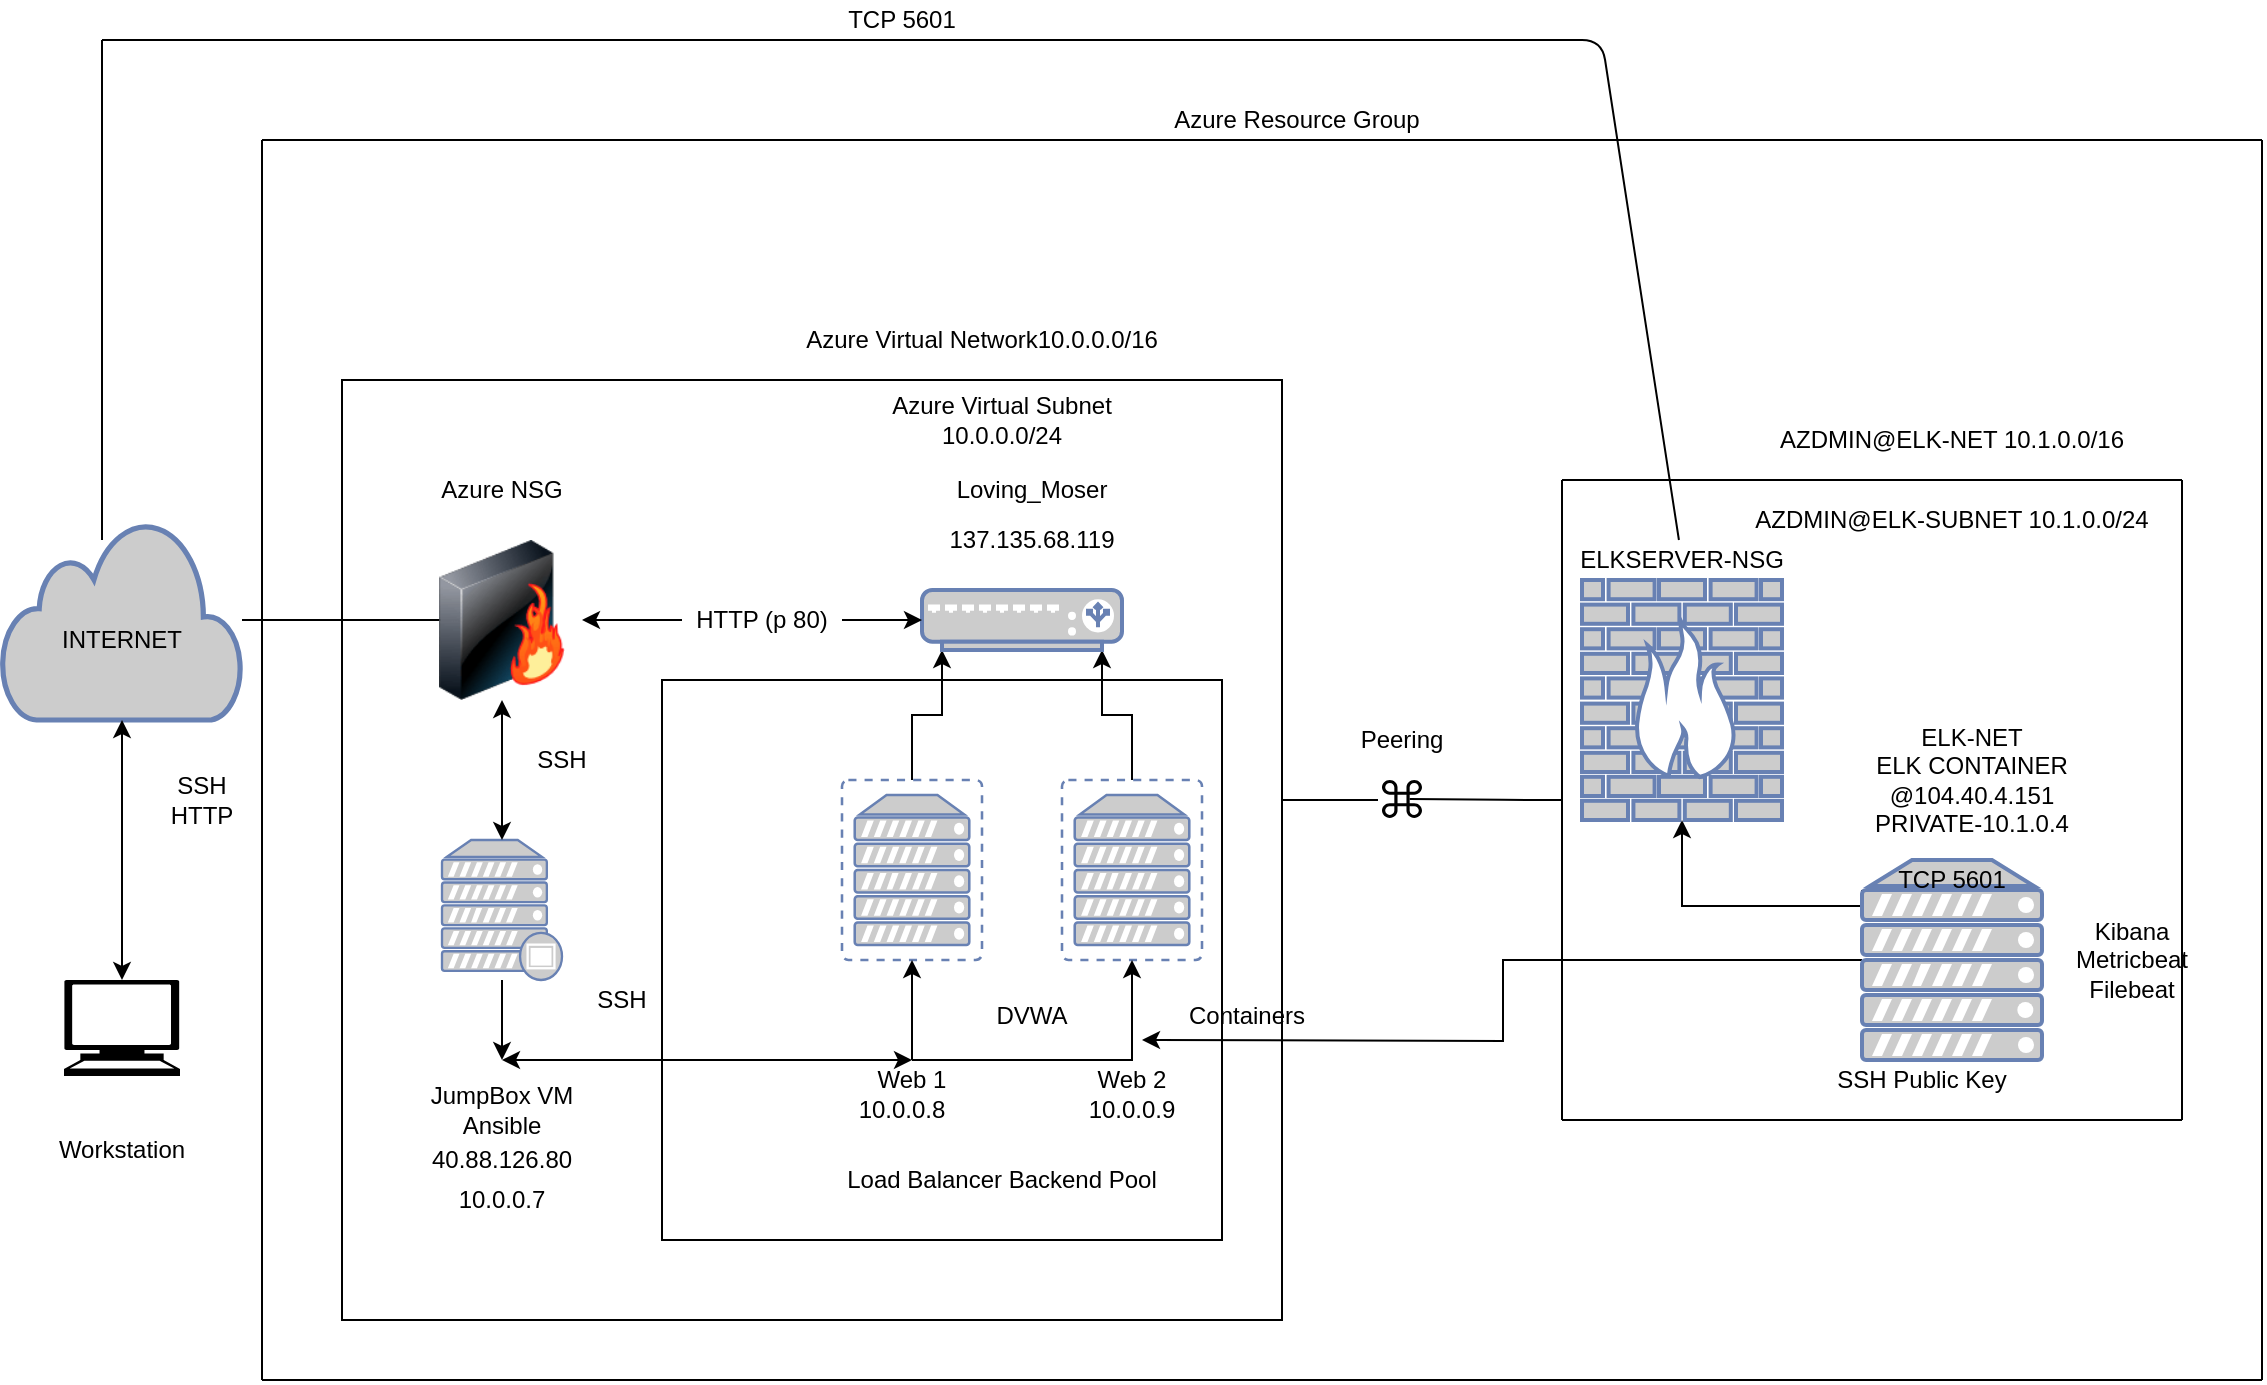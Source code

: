 <mxfile version="14.5.0" type="google"><diagram id="C9GEgVSZMPvFPC4IPoAV" name="Page-1"><mxGraphModel dx="1422" dy="763" grid="1" gridSize="10" guides="1" tooltips="1" connect="1" arrows="1" fold="1" page="1" pageScale="1" pageWidth="850" pageHeight="1100" math="0" shadow="0"><root><mxCell id="0"/><mxCell id="1" parent="0"/><mxCell id="bLV-R1woPQNGAiTTRSyz-3" value="&lt;div&gt;Azure Resource Group&lt;/div&gt;" style="text;html=1;strokeColor=none;fillColor=none;align=center;verticalAlign=middle;whiteSpace=wrap;rounded=0;" parent="1" vertex="1"><mxGeometry x="605" y="120" width="145" height="20" as="geometry"/></mxCell><mxCell id="1rfZ3Ejn8m64RpgHHbRD-2" value="" style="shape=mxgraph.signs.tech.computer;html=1;pointerEvents=1;fillColor=#000000;strokeColor=none;verticalLabelPosition=bottom;verticalAlign=top;align=center;" parent="1" vertex="1"><mxGeometry x="61" y="560" width="58" height="48" as="geometry"/></mxCell><mxCell id="1rfZ3Ejn8m64RpgHHbRD-14" style="edgeStyle=orthogonalEdgeStyle;rounded=0;orthogonalLoop=1;jettySize=auto;html=1;entryX=0.5;entryY=0.5;entryDx=0;entryDy=0;entryPerimeter=0;" parent="1" source="1rfZ3Ejn8m64RpgHHbRD-5" target="1rfZ3Ejn8m64RpgHHbRD-8" edge="1"><mxGeometry relative="1" as="geometry"/></mxCell><mxCell id="1rfZ3Ejn8m64RpgHHbRD-5" value="" style="html=1;outlineConnect=0;fillColor=#CCCCCC;strokeColor=#6881B3;gradientColor=none;gradientDirection=north;strokeWidth=2;shape=mxgraph.networks.cloud;fontColor=#ffffff;" parent="1" vertex="1"><mxGeometry x="30" y="330" width="120" height="100" as="geometry"/></mxCell><mxCell id="1rfZ3Ejn8m64RpgHHbRD-8" value="" style="image;html=1;image=img/lib/clip_art/networking/Firewall-page1_128x128.png" parent="1" vertex="1"><mxGeometry x="240" y="340" width="80" height="80" as="geometry"/></mxCell><mxCell id="1rfZ3Ejn8m64RpgHHbRD-9" value="Azure NSG" style="text;html=1;strokeColor=none;fillColor=none;align=center;verticalAlign=middle;whiteSpace=wrap;rounded=0;" parent="1" vertex="1"><mxGeometry x="225" y="310" width="110" height="10" as="geometry"/></mxCell><mxCell id="1rfZ3Ejn8m64RpgHHbRD-71" style="edgeStyle=orthogonalEdgeStyle;rounded=0;orthogonalLoop=1;jettySize=auto;html=1;" parent="1" source="1rfZ3Ejn8m64RpgHHbRD-24" edge="1"><mxGeometry relative="1" as="geometry"><mxPoint x="280" y="600" as="targetPoint"/></mxGeometry></mxCell><mxCell id="1rfZ3Ejn8m64RpgHHbRD-24" value="" style="fontColor=#0066CC;verticalAlign=top;verticalLabelPosition=bottom;labelPosition=center;align=center;html=1;outlineConnect=0;fillColor=#CCCCCC;strokeColor=#6881B3;gradientColor=none;gradientDirection=north;strokeWidth=2;shape=mxgraph.networks.proxy_server;" parent="1" vertex="1"><mxGeometry x="250" y="490" width="60" height="70" as="geometry"/></mxCell><mxCell id="1rfZ3Ejn8m64RpgHHbRD-69" style="edgeStyle=orthogonalEdgeStyle;rounded=0;orthogonalLoop=1;jettySize=auto;html=1;entryX=0.9;entryY=1;entryDx=0;entryDy=0;entryPerimeter=0;" parent="1" source="1rfZ3Ejn8m64RpgHHbRD-25" target="1rfZ3Ejn8m64RpgHHbRD-27" edge="1"><mxGeometry relative="1" as="geometry"/></mxCell><mxCell id="1rfZ3Ejn8m64RpgHHbRD-25" value="" style="fontColor=#0066CC;verticalAlign=top;verticalLabelPosition=bottom;labelPosition=center;align=center;html=1;outlineConnect=0;fillColor=#CCCCCC;strokeColor=#6881B3;gradientColor=none;gradientDirection=north;strokeWidth=2;shape=mxgraph.networks.virtual_server;" parent="1" vertex="1"><mxGeometry x="560" y="460" width="70" height="90" as="geometry"/></mxCell><mxCell id="1rfZ3Ejn8m64RpgHHbRD-70" style="edgeStyle=orthogonalEdgeStyle;rounded=0;orthogonalLoop=1;jettySize=auto;html=1;entryX=0.1;entryY=1;entryDx=0;entryDy=0;entryPerimeter=0;" parent="1" source="1rfZ3Ejn8m64RpgHHbRD-26" target="1rfZ3Ejn8m64RpgHHbRD-27" edge="1"><mxGeometry relative="1" as="geometry"/></mxCell><mxCell id="1rfZ3Ejn8m64RpgHHbRD-26" value="" style="fontColor=#0066CC;verticalAlign=top;verticalLabelPosition=bottom;labelPosition=center;align=center;html=1;outlineConnect=0;fillColor=#CCCCCC;strokeColor=#6881B3;gradientColor=none;gradientDirection=north;strokeWidth=2;shape=mxgraph.networks.virtual_server;" parent="1" vertex="1"><mxGeometry x="450" y="460" width="70" height="90" as="geometry"/></mxCell><mxCell id="1rfZ3Ejn8m64RpgHHbRD-27" value="" style="fontColor=#0066CC;verticalAlign=top;verticalLabelPosition=bottom;labelPosition=center;align=center;html=1;outlineConnect=0;fillColor=#CCCCCC;strokeColor=#6881B3;gradientColor=none;gradientDirection=north;strokeWidth=2;shape=mxgraph.networks.load_balancer;" parent="1" vertex="1"><mxGeometry x="490" y="365" width="100" height="30" as="geometry"/></mxCell><mxCell id="1rfZ3Ejn8m64RpgHHbRD-40" value="" style="endArrow=classic;startArrow=classic;html=1;entryX=0.5;entryY=1;entryDx=0;entryDy=0;entryPerimeter=0;exitX=0.5;exitY=0;exitDx=0;exitDy=0;exitPerimeter=0;" parent="1" source="1rfZ3Ejn8m64RpgHHbRD-2" target="1rfZ3Ejn8m64RpgHHbRD-5" edge="1"><mxGeometry width="50" height="50" relative="1" as="geometry"><mxPoint x="610" y="440" as="sourcePoint"/><mxPoint x="660" y="390" as="targetPoint"/><Array as="points"><mxPoint x="90" y="480"/></Array></mxGeometry></mxCell><mxCell id="1rfZ3Ejn8m64RpgHHbRD-41" value="" style="endArrow=classic;startArrow=classic;html=1;exitX=0.5;exitY=0;exitDx=0;exitDy=0;exitPerimeter=0;" parent="1" source="1rfZ3Ejn8m64RpgHHbRD-24" target="1rfZ3Ejn8m64RpgHHbRD-8" edge="1"><mxGeometry width="50" height="50" relative="1" as="geometry"><mxPoint x="610" y="440" as="sourcePoint"/><mxPoint x="660" y="390" as="targetPoint"/><Array as="points"><mxPoint x="280" y="450"/></Array></mxGeometry></mxCell><mxCell id="1rfZ3Ejn8m64RpgHHbRD-64" style="edgeStyle=orthogonalEdgeStyle;rounded=0;orthogonalLoop=1;jettySize=auto;html=1;entryX=0.5;entryY=1;entryDx=0;entryDy=0;entryPerimeter=0;" parent="1" source="1rfZ3Ejn8m64RpgHHbRD-49" target="1rfZ3Ejn8m64RpgHHbRD-26" edge="1"><mxGeometry relative="1" as="geometry"/></mxCell><mxCell id="1rfZ3Ejn8m64RpgHHbRD-68" style="edgeStyle=orthogonalEdgeStyle;rounded=0;orthogonalLoop=1;jettySize=auto;html=1;exitX=0.5;exitY=0;exitDx=0;exitDy=0;" parent="1" source="1rfZ3Ejn8m64RpgHHbRD-49" target="1rfZ3Ejn8m64RpgHHbRD-25" edge="1"><mxGeometry relative="1" as="geometry"><Array as="points"><mxPoint x="595" y="600"/></Array></mxGeometry></mxCell><mxCell id="1rfZ3Ejn8m64RpgHHbRD-49" value="Web 1" style="text;html=1;strokeColor=none;fillColor=none;align=center;verticalAlign=middle;whiteSpace=wrap;rounded=0;" parent="1" vertex="1"><mxGeometry x="465" y="600" width="40" height="20" as="geometry"/></mxCell><mxCell id="1rfZ3Ejn8m64RpgHHbRD-53" value="Workstation" style="text;html=1;strokeColor=none;fillColor=none;align=center;verticalAlign=middle;whiteSpace=wrap;rounded=0;" parent="1" vertex="1"><mxGeometry x="70" y="630" width="40" height="30" as="geometry"/></mxCell><mxCell id="1rfZ3Ejn8m64RpgHHbRD-54" value="Loving_Moser" style="text;html=1;strokeColor=none;fillColor=none;align=center;verticalAlign=middle;whiteSpace=wrap;rounded=0;" parent="1" vertex="1"><mxGeometry x="485" y="310" width="120" height="10" as="geometry"/></mxCell><mxCell id="1rfZ3Ejn8m64RpgHHbRD-55" value="JumpBox VM Ansible" style="text;html=1;strokeColor=none;fillColor=none;align=center;verticalAlign=middle;whiteSpace=wrap;rounded=0;" parent="1" vertex="1"><mxGeometry x="230" y="610" width="100" height="30" as="geometry"/></mxCell><mxCell id="1rfZ3Ejn8m64RpgHHbRD-56" value="&lt;div&gt;SSH&lt;/div&gt;&lt;div&gt;HTTP&lt;/div&gt;" style="text;html=1;strokeColor=none;fillColor=none;align=center;verticalAlign=middle;whiteSpace=wrap;rounded=0;" parent="1" vertex="1"><mxGeometry x="100" y="450" width="60" height="40" as="geometry"/></mxCell><mxCell id="1rfZ3Ejn8m64RpgHHbRD-57" value="Web 2" style="text;html=1;strokeColor=none;fillColor=none;align=center;verticalAlign=middle;whiteSpace=wrap;rounded=0;" parent="1" vertex="1"><mxGeometry x="575" y="600" width="40" height="20" as="geometry"/></mxCell><mxCell id="1rfZ3Ejn8m64RpgHHbRD-58" value="SSH" style="text;html=1;strokeColor=none;fillColor=none;align=center;verticalAlign=middle;whiteSpace=wrap;rounded=0;" parent="1" vertex="1"><mxGeometry x="290" y="440" width="40" height="20" as="geometry"/></mxCell><mxCell id="1rfZ3Ejn8m64RpgHHbRD-59" value="SSH" style="text;html=1;strokeColor=none;fillColor=none;align=center;verticalAlign=middle;whiteSpace=wrap;rounded=0;" parent="1" vertex="1"><mxGeometry x="320" y="560" width="40" height="20" as="geometry"/></mxCell><mxCell id="1rfZ3Ejn8m64RpgHHbRD-60" value="Load Balancer Backend Pool" style="text;html=1;strokeColor=none;fillColor=none;align=center;verticalAlign=middle;whiteSpace=wrap;rounded=0;" parent="1" vertex="1"><mxGeometry x="440" y="650" width="180" height="20" as="geometry"/></mxCell><mxCell id="1rfZ3Ejn8m64RpgHHbRD-62" style="edgeStyle=orthogonalEdgeStyle;rounded=0;orthogonalLoop=1;jettySize=auto;html=1;" parent="1" source="1rfZ3Ejn8m64RpgHHbRD-61" edge="1"><mxGeometry relative="1" as="geometry"><mxPoint x="320" y="380" as="targetPoint"/><Array as="points"><mxPoint x="320" y="380"/></Array></mxGeometry></mxCell><mxCell id="1rfZ3Ejn8m64RpgHHbRD-63" style="edgeStyle=orthogonalEdgeStyle;rounded=0;orthogonalLoop=1;jettySize=auto;html=1;" parent="1" source="1rfZ3Ejn8m64RpgHHbRD-61" target="1rfZ3Ejn8m64RpgHHbRD-27" edge="1"><mxGeometry relative="1" as="geometry"/></mxCell><mxCell id="1rfZ3Ejn8m64RpgHHbRD-61" value="HTTP (p 80)" style="text;html=1;strokeColor=none;fillColor=none;align=center;verticalAlign=middle;whiteSpace=wrap;rounded=0;" parent="1" vertex="1"><mxGeometry x="370" y="370" width="80" height="20" as="geometry"/></mxCell><mxCell id="1rfZ3Ejn8m64RpgHHbRD-74" value="" style="endArrow=classic;startArrow=classic;html=1;entryX=0.5;entryY=0;entryDx=0;entryDy=0;" parent="1" target="1rfZ3Ejn8m64RpgHHbRD-49" edge="1"><mxGeometry width="50" height="50" relative="1" as="geometry"><mxPoint x="280" y="600" as="sourcePoint"/><mxPoint x="260" y="430" as="targetPoint"/><Array as="points"><mxPoint x="400" y="600"/></Array></mxGeometry></mxCell><mxCell id="1rfZ3Ejn8m64RpgHHbRD-75" value="&lt;div class=&quot;fxc-copyablelabel-temp-element&quot;&gt;40.88.126.80&lt;/div&gt;" style="text;html=1;strokeColor=none;fillColor=none;align=center;verticalAlign=middle;whiteSpace=wrap;rounded=0;" parent="1" vertex="1"><mxGeometry x="245" y="640" width="70" height="20" as="geometry"/></mxCell><mxCell id="1rfZ3Ejn8m64RpgHHbRD-77" value="10.0.0.7" style="text;html=1;strokeColor=none;fillColor=none;align=center;verticalAlign=middle;whiteSpace=wrap;rounded=0;" parent="1" vertex="1"><mxGeometry x="245" y="660" width="70" height="20" as="geometry"/></mxCell><mxCell id="1rfZ3Ejn8m64RpgHHbRD-78" value="10.0.0.8" style="text;html=1;strokeColor=none;fillColor=none;align=center;verticalAlign=middle;whiteSpace=wrap;rounded=0;" parent="1" vertex="1"><mxGeometry x="450" y="615" width="60" height="20" as="geometry"/></mxCell><mxCell id="1rfZ3Ejn8m64RpgHHbRD-79" value="10.0.0.9" style="text;html=1;strokeColor=none;fillColor=none;align=center;verticalAlign=middle;whiteSpace=wrap;rounded=0;" parent="1" vertex="1"><mxGeometry x="565" y="615" width="60" height="20" as="geometry"/></mxCell><mxCell id="1rfZ3Ejn8m64RpgHHbRD-80" value="Containers" style="text;html=1;strokeColor=none;fillColor=none;align=center;verticalAlign=middle;whiteSpace=wrap;rounded=0;" parent="1" vertex="1"><mxGeometry x="615" y="568" width="75" height="20" as="geometry"/></mxCell><mxCell id="1rfZ3Ejn8m64RpgHHbRD-81" value="DVWA" style="text;html=1;strokeColor=none;fillColor=none;align=center;verticalAlign=middle;whiteSpace=wrap;rounded=0;" parent="1" vertex="1"><mxGeometry x="510" y="568" width="70" height="20" as="geometry"/></mxCell><mxCell id="1rfZ3Ejn8m64RpgHHbRD-85" value="137.135.68.119" style="text;html=1;strokeColor=none;fillColor=none;align=center;verticalAlign=middle;whiteSpace=wrap;rounded=0;" parent="1" vertex="1"><mxGeometry x="480" y="330" width="130" height="20" as="geometry"/></mxCell><mxCell id="1rfZ3Ejn8m64RpgHHbRD-87" value="&lt;div&gt;Azure Virtual Network10.0.0.0/16&lt;/div&gt;" style="text;html=1;strokeColor=none;fillColor=none;align=center;verticalAlign=middle;whiteSpace=wrap;rounded=0;" parent="1" vertex="1"><mxGeometry x="430" y="230" width="180" height="20" as="geometry"/></mxCell><mxCell id="1rfZ3Ejn8m64RpgHHbRD-88" value="" style="whiteSpace=wrap;html=1;aspect=fixed;fillColor=none;" parent="1" vertex="1"><mxGeometry x="360" y="410" width="280" height="280" as="geometry"/></mxCell><mxCell id="1rfZ3Ejn8m64RpgHHbRD-89" value="" style="whiteSpace=wrap;html=1;aspect=fixed;fillColor=none;" parent="1" vertex="1"><mxGeometry x="200" y="260" width="470" height="470" as="geometry"/></mxCell><mxCell id="1rfZ3Ejn8m64RpgHHbRD-91" value="Azure Virtual Subnet 10.0.0.0/24" style="text;html=1;strokeColor=none;fillColor=none;align=center;verticalAlign=middle;whiteSpace=wrap;rounded=0;" parent="1" vertex="1"><mxGeometry x="460" y="270" width="140" height="20" as="geometry"/></mxCell><mxCell id="GcsUw7qwEOJjJTOlalEQ-9" style="edgeStyle=orthogonalEdgeStyle;rounded=0;orthogonalLoop=1;jettySize=auto;html=1;exitX=0;exitY=0.15;exitDx=0;exitDy=0;exitPerimeter=0;" edge="1" parent="1" source="GcsUw7qwEOJjJTOlalEQ-2" target="GcsUw7qwEOJjJTOlalEQ-3"><mxGeometry relative="1" as="geometry"><Array as="points"><mxPoint x="960" y="523"/></Array></mxGeometry></mxCell><mxCell id="GcsUw7qwEOJjJTOlalEQ-14" style="edgeStyle=orthogonalEdgeStyle;rounded=0;orthogonalLoop=1;jettySize=auto;html=1;" edge="1" parent="1" source="GcsUw7qwEOJjJTOlalEQ-2"><mxGeometry relative="1" as="geometry"><mxPoint x="600" y="590" as="targetPoint"/></mxGeometry></mxCell><mxCell id="GcsUw7qwEOJjJTOlalEQ-2" value="" style="fontColor=#0066CC;verticalAlign=top;verticalLabelPosition=bottom;labelPosition=center;align=center;html=1;outlineConnect=0;fillColor=#CCCCCC;strokeColor=#6881B3;gradientColor=none;gradientDirection=north;strokeWidth=2;shape=mxgraph.networks.server;" vertex="1" parent="1"><mxGeometry x="960" y="500" width="90" height="100" as="geometry"/></mxCell><mxCell id="GcsUw7qwEOJjJTOlalEQ-3" value="" style="fontColor=#0066CC;verticalAlign=top;verticalLabelPosition=bottom;labelPosition=center;align=center;html=1;outlineConnect=0;fillColor=#CCCCCC;strokeColor=#6881B3;gradientColor=none;gradientDirection=north;strokeWidth=2;shape=mxgraph.networks.firewall;" vertex="1" parent="1"><mxGeometry x="820" y="360" width="100" height="120" as="geometry"/></mxCell><mxCell id="GcsUw7qwEOJjJTOlalEQ-4" value="&lt;div&gt;AZDMIN@ELK-NET 10.1.0.0/16&lt;/div&gt;" style="text;html=1;strokeColor=none;fillColor=none;align=center;verticalAlign=middle;whiteSpace=wrap;rounded=0;" vertex="1" parent="1"><mxGeometry x="915" y="280" width="180" height="20" as="geometry"/></mxCell><mxCell id="GcsUw7qwEOJjJTOlalEQ-5" value="&lt;div&gt;AZDMIN@ELK-SUBNET 10.1.0.0/24&lt;/div&gt;" style="text;html=1;strokeColor=none;fillColor=none;align=center;verticalAlign=middle;whiteSpace=wrap;rounded=0;" vertex="1" parent="1"><mxGeometry x="880" y="320" width="250" height="20" as="geometry"/></mxCell><mxCell id="GcsUw7qwEOJjJTOlalEQ-7" value="&lt;div&gt;ELK-NET&lt;/div&gt;&lt;div&gt;ELK CONTAINER&lt;br&gt;&lt;/div&gt;&lt;div&gt;@104.40.4.151&lt;/div&gt;&lt;div&gt;PRIVATE-10.1.0.4&lt;br&gt;&lt;/div&gt;" style="text;html=1;strokeColor=none;fillColor=none;align=center;verticalAlign=middle;whiteSpace=wrap;rounded=0;" vertex="1" parent="1"><mxGeometry x="940" y="430" width="150" height="60" as="geometry"/></mxCell><mxCell id="GcsUw7qwEOJjJTOlalEQ-10" value="TCP 5601" style="text;html=1;strokeColor=none;fillColor=none;align=center;verticalAlign=middle;whiteSpace=wrap;rounded=0;" vertex="1" parent="1"><mxGeometry x="960" y="500" width="90" height="20" as="geometry"/></mxCell><mxCell id="GcsUw7qwEOJjJTOlalEQ-15" value="SSH Public Key" style="text;html=1;strokeColor=none;fillColor=none;align=center;verticalAlign=middle;whiteSpace=wrap;rounded=0;" vertex="1" parent="1"><mxGeometry x="940" y="600" width="100" height="20" as="geometry"/></mxCell><mxCell id="GcsUw7qwEOJjJTOlalEQ-19" value="" style="endArrow=none;html=1;" edge="1" parent="1"><mxGeometry width="50" height="50" relative="1" as="geometry"><mxPoint x="160" y="760" as="sourcePoint"/><mxPoint x="1160" y="760" as="targetPoint"/><Array as="points"><mxPoint x="560" y="760"/></Array></mxGeometry></mxCell><mxCell id="GcsUw7qwEOJjJTOlalEQ-20" value="" style="endArrow=none;html=1;" edge="1" parent="1"><mxGeometry width="50" height="50" relative="1" as="geometry"><mxPoint x="1160" y="760" as="sourcePoint"/><mxPoint x="1160" y="140" as="targetPoint"/><Array as="points"><mxPoint x="1160" y="440"/></Array></mxGeometry></mxCell><mxCell id="GcsUw7qwEOJjJTOlalEQ-21" value="" style="endArrow=none;html=1;" edge="1" parent="1"><mxGeometry width="50" height="50" relative="1" as="geometry"><mxPoint x="160" y="140" as="sourcePoint"/><mxPoint x="1160" y="140" as="targetPoint"/><Array as="points"><mxPoint x="680" y="140"/></Array></mxGeometry></mxCell><mxCell id="GcsUw7qwEOJjJTOlalEQ-22" value="" style="endArrow=none;html=1;" edge="1" parent="1"><mxGeometry width="50" height="50" relative="1" as="geometry"><mxPoint x="160" y="760" as="sourcePoint"/><mxPoint x="160" y="140" as="targetPoint"/><Array as="points"><mxPoint x="160" y="420"/></Array></mxGeometry></mxCell><mxCell id="GcsUw7qwEOJjJTOlalEQ-23" value="" style="endArrow=none;html=1;" edge="1" parent="1" source="GcsUw7qwEOJjJTOlalEQ-6"><mxGeometry width="50" height="50" relative="1" as="geometry"><mxPoint x="80" y="90" as="sourcePoint"/><mxPoint x="690" y="90" as="targetPoint"/><Array as="points"><mxPoint x="830" y="90"/></Array></mxGeometry></mxCell><mxCell id="GcsUw7qwEOJjJTOlalEQ-24" value="" style="endArrow=none;html=1;" edge="1" parent="1"><mxGeometry width="50" height="50" relative="1" as="geometry"><mxPoint x="80" y="340" as="sourcePoint"/><mxPoint x="80" y="90" as="targetPoint"/><Array as="points"><mxPoint x="80" y="220"/></Array></mxGeometry></mxCell><mxCell id="GcsUw7qwEOJjJTOlalEQ-25" value="TCP 5601" style="text;html=1;strokeColor=none;fillColor=none;align=center;verticalAlign=middle;whiteSpace=wrap;rounded=0;" vertex="1" parent="1"><mxGeometry x="430" y="70" width="100" height="20" as="geometry"/></mxCell><mxCell id="GcsUw7qwEOJjJTOlalEQ-26" value="INTERNET" style="text;html=1;strokeColor=none;fillColor=none;align=center;verticalAlign=middle;whiteSpace=wrap;rounded=0;" vertex="1" parent="1"><mxGeometry x="50" y="380" width="80" height="20" as="geometry"/></mxCell><mxCell id="GcsUw7qwEOJjJTOlalEQ-28" value="" style="shape=mxgraph.signs.tech.command;html=1;pointerEvents=1;fillColor=#000000;strokeColor=none;verticalLabelPosition=bottom;verticalAlign=top;align=center;" vertex="1" parent="1"><mxGeometry x="720" y="460" width="20" height="19" as="geometry"/></mxCell><mxCell id="GcsUw7qwEOJjJTOlalEQ-29" value="" style="endArrow=none;html=1;entryX=-0.1;entryY=0.526;entryDx=0;entryDy=0;entryPerimeter=0;" edge="1" parent="1" target="GcsUw7qwEOJjJTOlalEQ-28"><mxGeometry width="50" height="50" relative="1" as="geometry"><mxPoint x="670" y="470" as="sourcePoint"/><mxPoint x="700" y="420" as="targetPoint"/><Array as="points"><mxPoint x="700" y="470"/></Array></mxGeometry></mxCell><mxCell id="GcsUw7qwEOJjJTOlalEQ-6" value="ELKSERVER-NSG" style="text;html=1;strokeColor=none;fillColor=none;align=center;verticalAlign=middle;whiteSpace=wrap;rounded=0;" vertex="1" parent="1"><mxGeometry x="810" y="340" width="120" height="20" as="geometry"/></mxCell><mxCell id="GcsUw7qwEOJjJTOlalEQ-30" value="" style="endArrow=none;html=1;" edge="1" parent="1"><mxGeometry width="50" height="50" relative="1" as="geometry"><mxPoint x="80" y="90" as="sourcePoint"/><mxPoint x="720" y="90" as="targetPoint"/><Array as="points"/></mxGeometry></mxCell><mxCell id="GcsUw7qwEOJjJTOlalEQ-32" value="" style="endArrow=none;html=1;exitX=0.69;exitY=0.5;exitDx=0;exitDy=0;exitPerimeter=0;" edge="1" parent="1" source="GcsUw7qwEOJjJTOlalEQ-28"><mxGeometry width="50" height="50" relative="1" as="geometry"><mxPoint x="750" y="470" as="sourcePoint"/><mxPoint x="810" y="470" as="targetPoint"/><Array as="points"><mxPoint x="790" y="470"/></Array></mxGeometry></mxCell><mxCell id="GcsUw7qwEOJjJTOlalEQ-35" value="&lt;div&gt;Kibana&lt;/div&gt;&lt;div&gt;Metricbeat&lt;/div&gt;&lt;div&gt;Filebeat&lt;/div&gt;" style="text;html=1;strokeColor=none;fillColor=none;align=center;verticalAlign=middle;whiteSpace=wrap;rounded=0;" vertex="1" parent="1"><mxGeometry x="1050" y="540" width="90" height="20" as="geometry"/></mxCell><mxCell id="GcsUw7qwEOJjJTOlalEQ-37" value="" style="endArrow=none;html=1;" edge="1" parent="1"><mxGeometry width="50" height="50" relative="1" as="geometry"><mxPoint x="810" y="630" as="sourcePoint"/><mxPoint x="810" y="310" as="targetPoint"/><Array as="points"><mxPoint x="810" y="470"/></Array></mxGeometry></mxCell><mxCell id="GcsUw7qwEOJjJTOlalEQ-38" value="" style="endArrow=none;html=1;" edge="1" parent="1"><mxGeometry width="50" height="50" relative="1" as="geometry"><mxPoint x="1120" y="310" as="sourcePoint"/><mxPoint x="810" y="310" as="targetPoint"/><Array as="points"><mxPoint x="1000" y="310"/></Array></mxGeometry></mxCell><mxCell id="GcsUw7qwEOJjJTOlalEQ-39" value="" style="endArrow=none;html=1;" edge="1" parent="1"><mxGeometry width="50" height="50" relative="1" as="geometry"><mxPoint x="1120" y="630" as="sourcePoint"/><mxPoint x="1120" y="310" as="targetPoint"/><Array as="points"><mxPoint x="1120" y="460"/></Array></mxGeometry></mxCell><mxCell id="GcsUw7qwEOJjJTOlalEQ-40" value="" style="endArrow=none;html=1;" edge="1" parent="1"><mxGeometry width="50" height="50" relative="1" as="geometry"><mxPoint x="810" y="630" as="sourcePoint"/><mxPoint x="1120" y="630" as="targetPoint"/><Array as="points"><mxPoint x="1000" y="630"/></Array></mxGeometry></mxCell><mxCell id="GcsUw7qwEOJjJTOlalEQ-41" value="&lt;div&gt;Peering&lt;/div&gt;" style="text;html=1;strokeColor=none;fillColor=none;align=center;verticalAlign=middle;whiteSpace=wrap;rounded=0;" vertex="1" parent="1"><mxGeometry x="680" y="430" width="100" height="20" as="geometry"/></mxCell></root></mxGraphModel></diagram></mxfile>